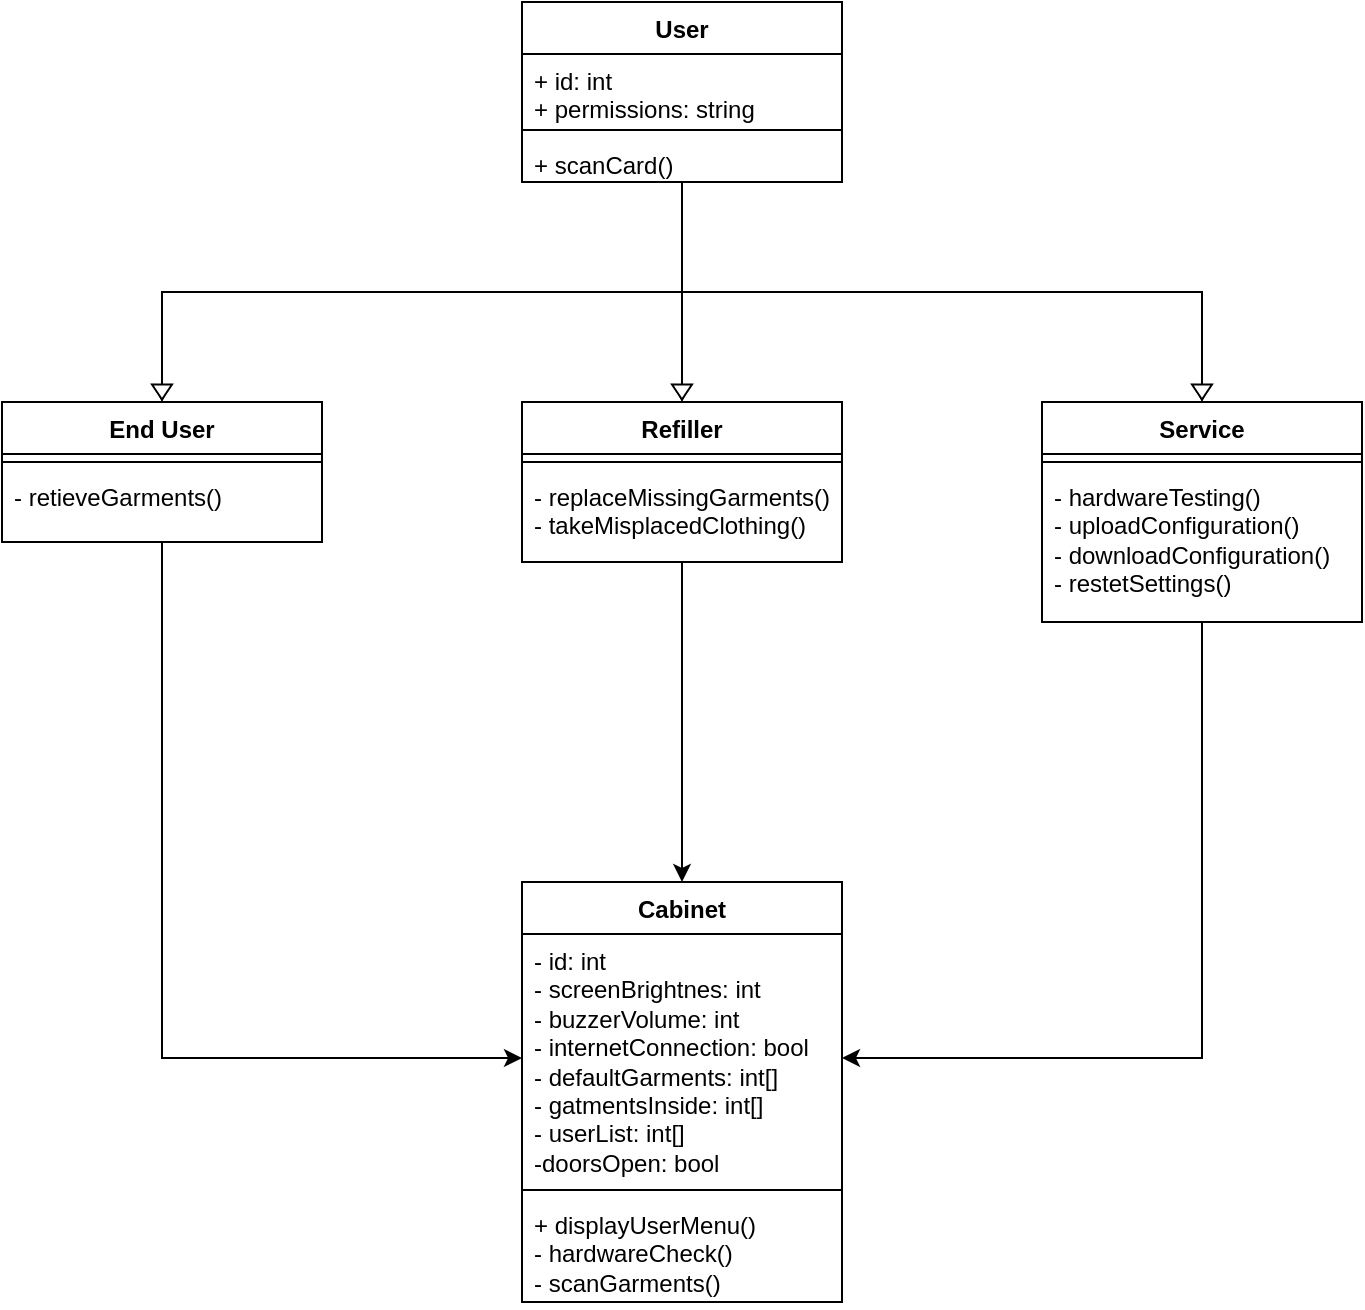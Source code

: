 <mxfile version="25.0.3">
  <diagram name="Strona-1" id="z8ScvFITJAX81SqR1lzA">
    <mxGraphModel dx="1414" dy="525" grid="1" gridSize="10" guides="1" tooltips="1" connect="1" arrows="1" fold="1" page="1" pageScale="1" pageWidth="827" pageHeight="1169" math="0" shadow="0">
      <root>
        <mxCell id="0" />
        <mxCell id="1" parent="0" />
        <mxCell id="84gds-cbhDrbc9RSO0pZ-36" value="Cabinet" style="swimlane;fontStyle=1;align=center;verticalAlign=top;childLayout=stackLayout;horizontal=1;startSize=26;horizontalStack=0;resizeParent=1;resizeParentMax=0;resizeLast=0;collapsible=1;marginBottom=0;whiteSpace=wrap;html=1;" parent="1" vertex="1">
          <mxGeometry x="-520" y="520" width="160" height="210" as="geometry" />
        </mxCell>
        <mxCell id="84gds-cbhDrbc9RSO0pZ-37" value="- id: int&lt;div&gt;- screenBrightnes: int&lt;/div&gt;&lt;div&gt;- buzzerVolume: int&lt;/div&gt;&lt;div&gt;- internetConnection: bool&lt;/div&gt;&lt;div&gt;- defaultGarments: int[]&lt;/div&gt;&lt;div&gt;- gatmentsInside: int[]&lt;/div&gt;&lt;div&gt;- userList: int[]&lt;/div&gt;&lt;div&gt;-doorsOpen: bool&lt;/div&gt;&lt;div&gt;&lt;br&gt;&lt;/div&gt;" style="text;strokeColor=none;fillColor=none;align=left;verticalAlign=top;spacingLeft=4;spacingRight=4;overflow=hidden;rotatable=0;points=[[0,0.5],[1,0.5]];portConstraint=eastwest;whiteSpace=wrap;html=1;" parent="84gds-cbhDrbc9RSO0pZ-36" vertex="1">
          <mxGeometry y="26" width="160" height="124" as="geometry" />
        </mxCell>
        <mxCell id="84gds-cbhDrbc9RSO0pZ-38" value="" style="line;strokeWidth=1;fillColor=none;align=left;verticalAlign=middle;spacingTop=-1;spacingLeft=3;spacingRight=3;rotatable=0;labelPosition=right;points=[];portConstraint=eastwest;strokeColor=inherit;" parent="84gds-cbhDrbc9RSO0pZ-36" vertex="1">
          <mxGeometry y="150" width="160" height="8" as="geometry" />
        </mxCell>
        <mxCell id="84gds-cbhDrbc9RSO0pZ-39" value="+ displayUserMenu()&lt;div&gt;- hardwareCheck()&lt;/div&gt;&lt;div&gt;- scanGarments()&lt;/div&gt;" style="text;strokeColor=none;fillColor=none;align=left;verticalAlign=top;spacingLeft=4;spacingRight=4;overflow=hidden;rotatable=0;points=[[0,0.5],[1,0.5]];portConstraint=eastwest;whiteSpace=wrap;html=1;" parent="84gds-cbhDrbc9RSO0pZ-36" vertex="1">
          <mxGeometry y="158" width="160" height="52" as="geometry" />
        </mxCell>
        <mxCell id="84gds-cbhDrbc9RSO0pZ-40" value="" style="group" parent="1" vertex="1" connectable="0">
          <mxGeometry x="-780" y="80" width="680" height="310" as="geometry" />
        </mxCell>
        <mxCell id="84gds-cbhDrbc9RSO0pZ-25" style="edgeStyle=orthogonalEdgeStyle;rounded=0;orthogonalLoop=1;jettySize=auto;html=1;exitX=0.5;exitY=1;exitDx=0;exitDy=0;" parent="84gds-cbhDrbc9RSO0pZ-40" source="84gds-cbhDrbc9RSO0pZ-12" target="84gds-cbhDrbc9RSO0pZ-16" edge="1">
          <mxGeometry relative="1" as="geometry" />
        </mxCell>
        <mxCell id="84gds-cbhDrbc9RSO0pZ-27" style="edgeStyle=orthogonalEdgeStyle;rounded=0;orthogonalLoop=1;jettySize=auto;html=1;exitX=0.5;exitY=1;exitDx=0;exitDy=0;" parent="84gds-cbhDrbc9RSO0pZ-40" source="84gds-cbhDrbc9RSO0pZ-12" target="84gds-cbhDrbc9RSO0pZ-8" edge="1">
          <mxGeometry relative="1" as="geometry" />
        </mxCell>
        <mxCell id="84gds-cbhDrbc9RSO0pZ-26" style="edgeStyle=orthogonalEdgeStyle;rounded=0;orthogonalLoop=1;jettySize=auto;html=1;exitX=0.5;exitY=1;exitDx=0;exitDy=0;" parent="84gds-cbhDrbc9RSO0pZ-40" source="84gds-cbhDrbc9RSO0pZ-12" target="84gds-cbhDrbc9RSO0pZ-20" edge="1">
          <mxGeometry relative="1" as="geometry" />
        </mxCell>
        <mxCell id="84gds-cbhDrbc9RSO0pZ-8" value="Service" style="swimlane;fontStyle=1;align=center;verticalAlign=top;childLayout=stackLayout;horizontal=1;startSize=26;horizontalStack=0;resizeParent=1;resizeParentMax=0;resizeLast=0;collapsible=1;marginBottom=0;whiteSpace=wrap;html=1;" parent="84gds-cbhDrbc9RSO0pZ-40" vertex="1">
          <mxGeometry x="520" y="200" width="160" height="110" as="geometry" />
        </mxCell>
        <mxCell id="84gds-cbhDrbc9RSO0pZ-10" value="" style="line;strokeWidth=1;fillColor=none;align=left;verticalAlign=middle;spacingTop=-1;spacingLeft=3;spacingRight=3;rotatable=0;labelPosition=right;points=[];portConstraint=eastwest;strokeColor=inherit;" parent="84gds-cbhDrbc9RSO0pZ-8" vertex="1">
          <mxGeometry y="26" width="160" height="8" as="geometry" />
        </mxCell>
        <mxCell id="84gds-cbhDrbc9RSO0pZ-11" value="- hardwareTesting()&lt;div&gt;- uploadConfiguration()&lt;/div&gt;&lt;div&gt;- downloadConfiguration()&lt;/div&gt;&lt;div&gt;- restetSettings()&lt;/div&gt;" style="text;strokeColor=none;fillColor=none;align=left;verticalAlign=top;spacingLeft=4;spacingRight=4;overflow=hidden;rotatable=0;points=[[0,0.5],[1,0.5]];portConstraint=eastwest;whiteSpace=wrap;html=1;" parent="84gds-cbhDrbc9RSO0pZ-8" vertex="1">
          <mxGeometry y="34" width="160" height="76" as="geometry" />
        </mxCell>
        <mxCell id="84gds-cbhDrbc9RSO0pZ-12" value="User" style="swimlane;fontStyle=1;align=center;verticalAlign=top;childLayout=stackLayout;horizontal=1;startSize=26;horizontalStack=0;resizeParent=1;resizeParentMax=0;resizeLast=0;collapsible=1;marginBottom=0;whiteSpace=wrap;html=1;" parent="84gds-cbhDrbc9RSO0pZ-40" vertex="1">
          <mxGeometry x="260" width="160" height="90" as="geometry" />
        </mxCell>
        <mxCell id="84gds-cbhDrbc9RSO0pZ-13" value="+ id: int&lt;div&gt;+ permissions: string&lt;/div&gt;" style="text;strokeColor=none;fillColor=none;align=left;verticalAlign=top;spacingLeft=4;spacingRight=4;overflow=hidden;rotatable=0;points=[[0,0.5],[1,0.5]];portConstraint=eastwest;whiteSpace=wrap;html=1;" parent="84gds-cbhDrbc9RSO0pZ-12" vertex="1">
          <mxGeometry y="26" width="160" height="34" as="geometry" />
        </mxCell>
        <mxCell id="84gds-cbhDrbc9RSO0pZ-14" value="" style="line;strokeWidth=1;fillColor=none;align=left;verticalAlign=middle;spacingTop=-1;spacingLeft=3;spacingRight=3;rotatable=0;labelPosition=right;points=[];portConstraint=eastwest;strokeColor=inherit;" parent="84gds-cbhDrbc9RSO0pZ-12" vertex="1">
          <mxGeometry y="60" width="160" height="8" as="geometry" />
        </mxCell>
        <mxCell id="84gds-cbhDrbc9RSO0pZ-15" value="+ scanCard()" style="text;strokeColor=none;fillColor=none;align=left;verticalAlign=top;spacingLeft=4;spacingRight=4;overflow=hidden;rotatable=0;points=[[0,0.5],[1,0.5]];portConstraint=eastwest;whiteSpace=wrap;html=1;" parent="84gds-cbhDrbc9RSO0pZ-12" vertex="1">
          <mxGeometry y="68" width="160" height="22" as="geometry" />
        </mxCell>
        <mxCell id="84gds-cbhDrbc9RSO0pZ-16" value="End User" style="swimlane;fontStyle=1;align=center;verticalAlign=top;childLayout=stackLayout;horizontal=1;startSize=26;horizontalStack=0;resizeParent=1;resizeParentMax=0;resizeLast=0;collapsible=1;marginBottom=0;whiteSpace=wrap;html=1;" parent="84gds-cbhDrbc9RSO0pZ-40" vertex="1">
          <mxGeometry y="200" width="160" height="70" as="geometry" />
        </mxCell>
        <mxCell id="84gds-cbhDrbc9RSO0pZ-18" value="" style="line;strokeWidth=1;fillColor=none;align=left;verticalAlign=middle;spacingTop=-1;spacingLeft=3;spacingRight=3;rotatable=0;labelPosition=right;points=[];portConstraint=eastwest;strokeColor=inherit;" parent="84gds-cbhDrbc9RSO0pZ-16" vertex="1">
          <mxGeometry y="26" width="160" height="8" as="geometry" />
        </mxCell>
        <mxCell id="84gds-cbhDrbc9RSO0pZ-19" value="- retieveGarments()" style="text;strokeColor=none;fillColor=none;align=left;verticalAlign=top;spacingLeft=4;spacingRight=4;overflow=hidden;rotatable=0;points=[[0,0.5],[1,0.5]];portConstraint=eastwest;whiteSpace=wrap;html=1;" parent="84gds-cbhDrbc9RSO0pZ-16" vertex="1">
          <mxGeometry y="34" width="160" height="36" as="geometry" />
        </mxCell>
        <mxCell id="84gds-cbhDrbc9RSO0pZ-20" value="Refiller" style="swimlane;fontStyle=1;align=center;verticalAlign=top;childLayout=stackLayout;horizontal=1;startSize=26;horizontalStack=0;resizeParent=1;resizeParentMax=0;resizeLast=0;collapsible=1;marginBottom=0;whiteSpace=wrap;html=1;" parent="84gds-cbhDrbc9RSO0pZ-40" vertex="1">
          <mxGeometry x="260" y="200" width="160" height="80" as="geometry" />
        </mxCell>
        <mxCell id="84gds-cbhDrbc9RSO0pZ-22" value="" style="line;strokeWidth=1;fillColor=none;align=left;verticalAlign=middle;spacingTop=-1;spacingLeft=3;spacingRight=3;rotatable=0;labelPosition=right;points=[];portConstraint=eastwest;strokeColor=inherit;" parent="84gds-cbhDrbc9RSO0pZ-20" vertex="1">
          <mxGeometry y="26" width="160" height="8" as="geometry" />
        </mxCell>
        <mxCell id="84gds-cbhDrbc9RSO0pZ-23" value="- replaceMissingGarments()&lt;div&gt;- takeMisplacedClothing()&lt;/div&gt;" style="text;strokeColor=none;fillColor=none;align=left;verticalAlign=top;spacingLeft=4;spacingRight=4;overflow=hidden;rotatable=0;points=[[0,0.5],[1,0.5]];portConstraint=eastwest;whiteSpace=wrap;html=1;" parent="84gds-cbhDrbc9RSO0pZ-20" vertex="1">
          <mxGeometry y="34" width="160" height="46" as="geometry" />
        </mxCell>
        <mxCell id="84gds-cbhDrbc9RSO0pZ-28" value="" style="triangle;whiteSpace=wrap;html=1;rotation=90;" parent="84gds-cbhDrbc9RSO0pZ-40" vertex="1">
          <mxGeometry x="336.25" y="190" width="7.5" height="10" as="geometry" />
        </mxCell>
        <mxCell id="84gds-cbhDrbc9RSO0pZ-29" value="" style="triangle;whiteSpace=wrap;html=1;rotation=90;" parent="84gds-cbhDrbc9RSO0pZ-40" vertex="1">
          <mxGeometry x="76.25" y="190" width="7.5" height="10" as="geometry" />
        </mxCell>
        <mxCell id="84gds-cbhDrbc9RSO0pZ-30" value="" style="triangle;whiteSpace=wrap;html=1;rotation=90;" parent="84gds-cbhDrbc9RSO0pZ-40" vertex="1">
          <mxGeometry x="596.25" y="190" width="7.5" height="10" as="geometry" />
        </mxCell>
        <mxCell id="t1Ogbp8esd9FgdbdNxOd-1" style="edgeStyle=orthogonalEdgeStyle;rounded=0;orthogonalLoop=1;jettySize=auto;html=1;exitX=0.5;exitY=1;exitDx=0;exitDy=0;" edge="1" parent="1" source="84gds-cbhDrbc9RSO0pZ-16" target="84gds-cbhDrbc9RSO0pZ-37">
          <mxGeometry relative="1" as="geometry" />
        </mxCell>
        <mxCell id="t1Ogbp8esd9FgdbdNxOd-2" style="edgeStyle=orthogonalEdgeStyle;rounded=0;orthogonalLoop=1;jettySize=auto;html=1;exitX=0.5;exitY=1;exitDx=0;exitDy=0;" edge="1" parent="1" source="84gds-cbhDrbc9RSO0pZ-20" target="84gds-cbhDrbc9RSO0pZ-36">
          <mxGeometry relative="1" as="geometry" />
        </mxCell>
        <mxCell id="t1Ogbp8esd9FgdbdNxOd-3" style="edgeStyle=orthogonalEdgeStyle;rounded=0;orthogonalLoop=1;jettySize=auto;html=1;exitX=0.5;exitY=1;exitDx=0;exitDy=0;" edge="1" parent="1" source="84gds-cbhDrbc9RSO0pZ-8" target="84gds-cbhDrbc9RSO0pZ-37">
          <mxGeometry relative="1" as="geometry" />
        </mxCell>
      </root>
    </mxGraphModel>
  </diagram>
</mxfile>
